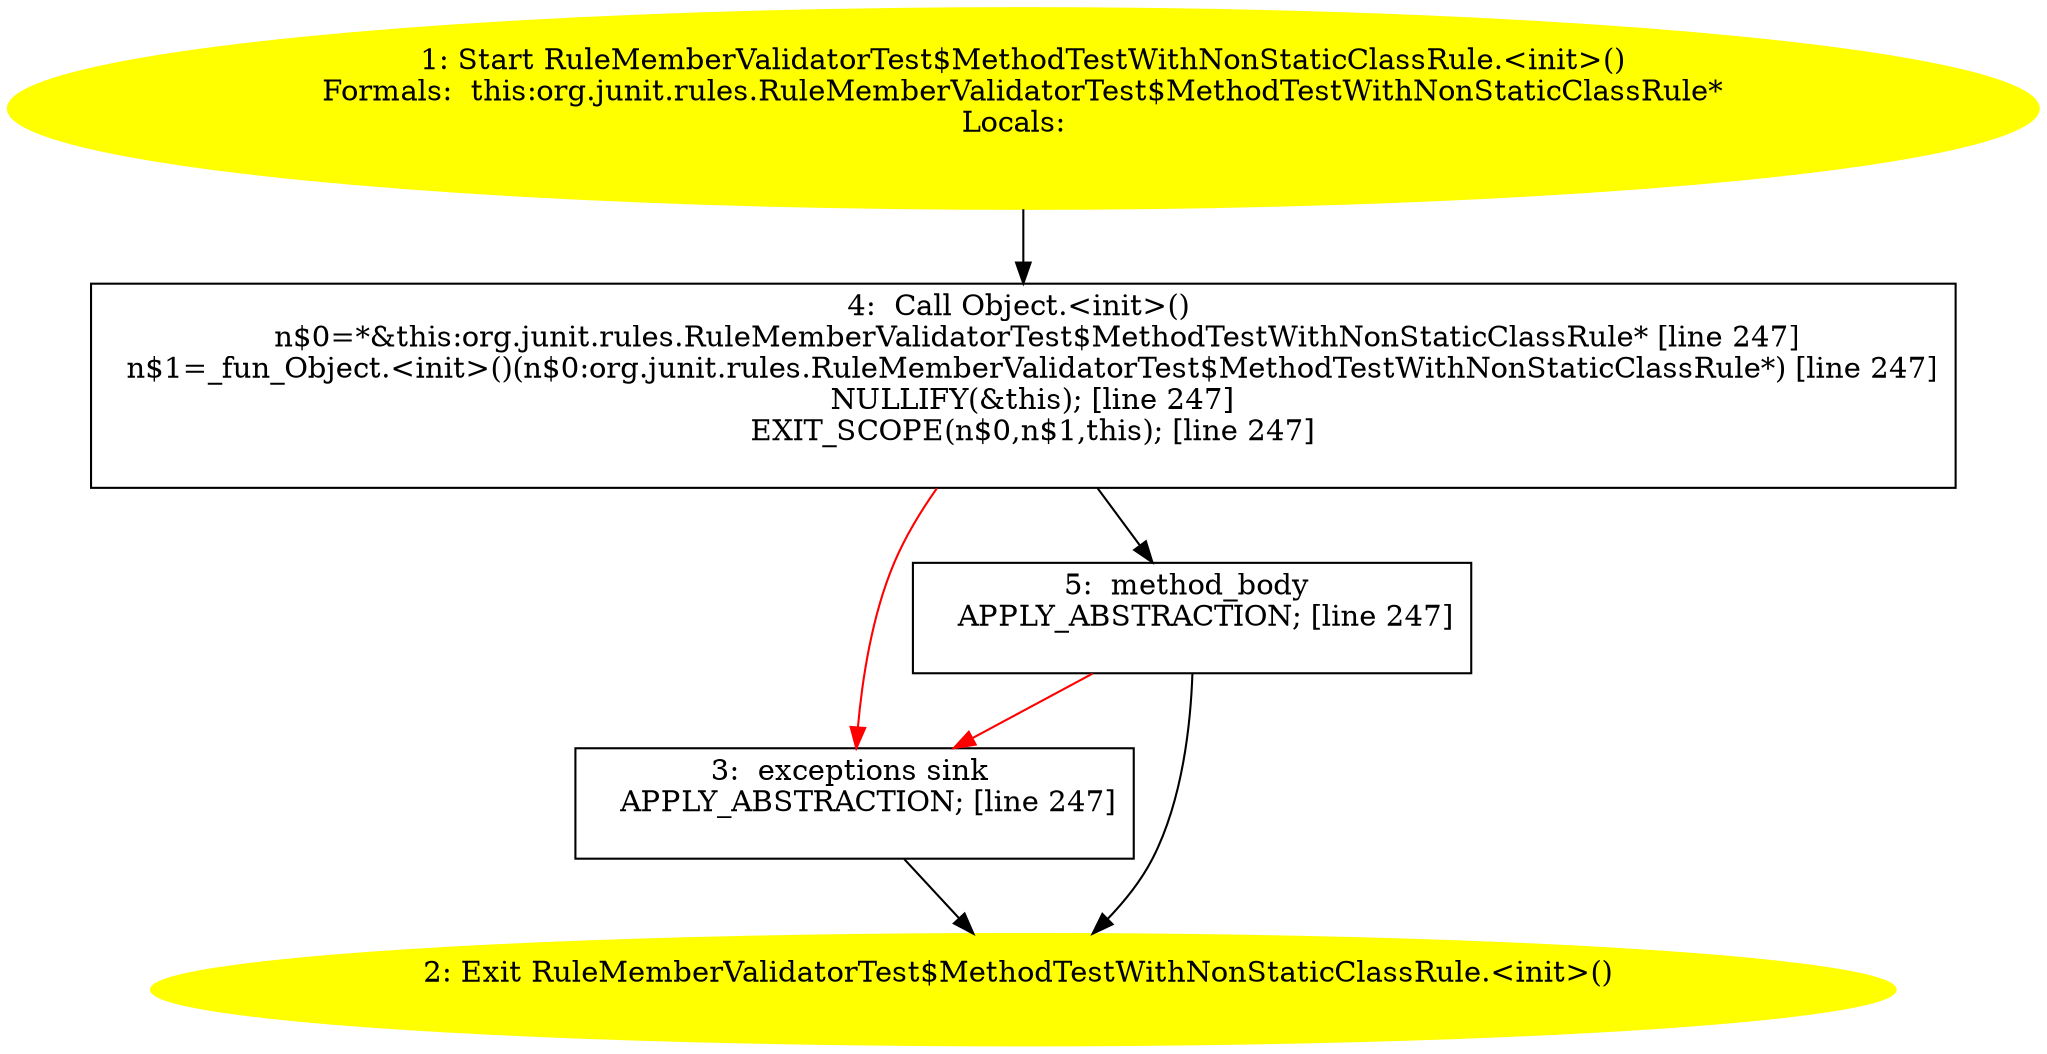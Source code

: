 /* @generated */
digraph cfg {
"org.junit.rules.RuleMemberValidatorTest$MethodTestWithNonStaticClassRule.<init>().96a2ad00f7e47f78a9bcc65a71207514_1" [label="1: Start RuleMemberValidatorTest$MethodTestWithNonStaticClassRule.<init>()\nFormals:  this:org.junit.rules.RuleMemberValidatorTest$MethodTestWithNonStaticClassRule*\nLocals:  \n  " color=yellow style=filled]
	

	 "org.junit.rules.RuleMemberValidatorTest$MethodTestWithNonStaticClassRule.<init>().96a2ad00f7e47f78a9bcc65a71207514_1" -> "org.junit.rules.RuleMemberValidatorTest$MethodTestWithNonStaticClassRule.<init>().96a2ad00f7e47f78a9bcc65a71207514_4" ;
"org.junit.rules.RuleMemberValidatorTest$MethodTestWithNonStaticClassRule.<init>().96a2ad00f7e47f78a9bcc65a71207514_2" [label="2: Exit RuleMemberValidatorTest$MethodTestWithNonStaticClassRule.<init>() \n  " color=yellow style=filled]
	

"org.junit.rules.RuleMemberValidatorTest$MethodTestWithNonStaticClassRule.<init>().96a2ad00f7e47f78a9bcc65a71207514_3" [label="3:  exceptions sink \n   APPLY_ABSTRACTION; [line 247]\n " shape="box"]
	

	 "org.junit.rules.RuleMemberValidatorTest$MethodTestWithNonStaticClassRule.<init>().96a2ad00f7e47f78a9bcc65a71207514_3" -> "org.junit.rules.RuleMemberValidatorTest$MethodTestWithNonStaticClassRule.<init>().96a2ad00f7e47f78a9bcc65a71207514_2" ;
"org.junit.rules.RuleMemberValidatorTest$MethodTestWithNonStaticClassRule.<init>().96a2ad00f7e47f78a9bcc65a71207514_4" [label="4:  Call Object.<init>() \n   n$0=*&this:org.junit.rules.RuleMemberValidatorTest$MethodTestWithNonStaticClassRule* [line 247]\n  n$1=_fun_Object.<init>()(n$0:org.junit.rules.RuleMemberValidatorTest$MethodTestWithNonStaticClassRule*) [line 247]\n  NULLIFY(&this); [line 247]\n  EXIT_SCOPE(n$0,n$1,this); [line 247]\n " shape="box"]
	

	 "org.junit.rules.RuleMemberValidatorTest$MethodTestWithNonStaticClassRule.<init>().96a2ad00f7e47f78a9bcc65a71207514_4" -> "org.junit.rules.RuleMemberValidatorTest$MethodTestWithNonStaticClassRule.<init>().96a2ad00f7e47f78a9bcc65a71207514_5" ;
	 "org.junit.rules.RuleMemberValidatorTest$MethodTestWithNonStaticClassRule.<init>().96a2ad00f7e47f78a9bcc65a71207514_4" -> "org.junit.rules.RuleMemberValidatorTest$MethodTestWithNonStaticClassRule.<init>().96a2ad00f7e47f78a9bcc65a71207514_3" [color="red" ];
"org.junit.rules.RuleMemberValidatorTest$MethodTestWithNonStaticClassRule.<init>().96a2ad00f7e47f78a9bcc65a71207514_5" [label="5:  method_body \n   APPLY_ABSTRACTION; [line 247]\n " shape="box"]
	

	 "org.junit.rules.RuleMemberValidatorTest$MethodTestWithNonStaticClassRule.<init>().96a2ad00f7e47f78a9bcc65a71207514_5" -> "org.junit.rules.RuleMemberValidatorTest$MethodTestWithNonStaticClassRule.<init>().96a2ad00f7e47f78a9bcc65a71207514_2" ;
	 "org.junit.rules.RuleMemberValidatorTest$MethodTestWithNonStaticClassRule.<init>().96a2ad00f7e47f78a9bcc65a71207514_5" -> "org.junit.rules.RuleMemberValidatorTest$MethodTestWithNonStaticClassRule.<init>().96a2ad00f7e47f78a9bcc65a71207514_3" [color="red" ];
}
